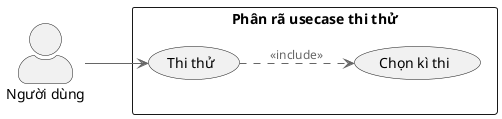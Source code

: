 @startuml
!include <C4/C4_Context>
skinparam packageStyle Rect
left to right direction

rectangle "Phân rã usecase thi thử" {
    (Thi thử) as UC1
    (Chọn kì thi) as UC2
    UC1 ..> UC2 : <<include>>
}

:Người dùng: --> UC1